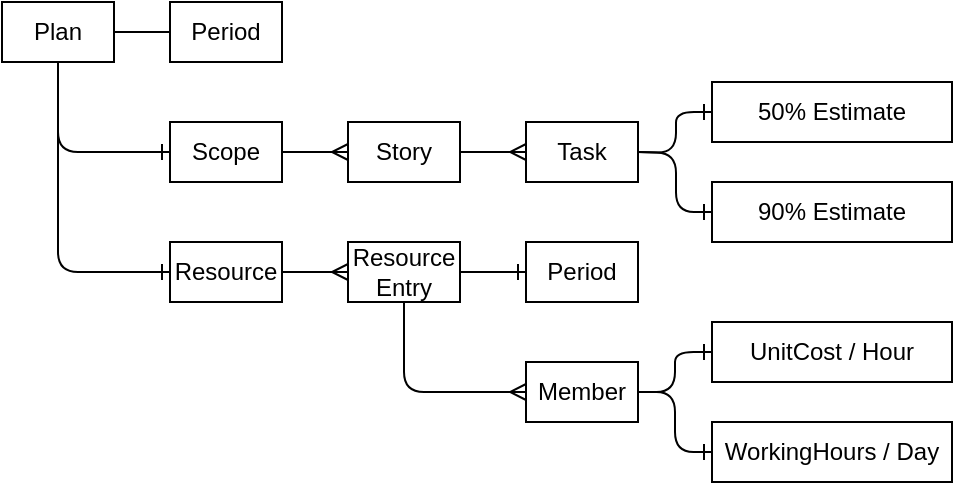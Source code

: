 <mxfile version="12.9.10" type="github">
  <diagram id="MNN5ywMe26SoIKPqFL2x" name="Page-1">
    <mxGraphModel dx="726" dy="450" grid="1" gridSize="10" guides="1" tooltips="1" connect="1" arrows="1" fold="1" page="1" pageScale="1" pageWidth="827" pageHeight="1169" math="0" shadow="0">
      <root>
        <mxCell id="0" />
        <mxCell id="1" parent="0" />
        <mxCell id="Ie44XaZ6SfPMzWSGEnbk-3" value="Scope" style="rounded=0;whiteSpace=wrap;html=1;" parent="1" vertex="1">
          <mxGeometry x="370" y="150" width="56" height="30" as="geometry" />
        </mxCell>
        <mxCell id="Ie44XaZ6SfPMzWSGEnbk-7" value="Story" style="rounded=0;whiteSpace=wrap;html=1;" parent="1" vertex="1">
          <mxGeometry x="459" y="150" width="56" height="30" as="geometry" />
        </mxCell>
        <mxCell id="Ie44XaZ6SfPMzWSGEnbk-10" value="Resource" style="rounded=0;whiteSpace=wrap;html=1;" parent="1" vertex="1">
          <mxGeometry x="370" y="210" width="56" height="30" as="geometry" />
        </mxCell>
        <mxCell id="Ie44XaZ6SfPMzWSGEnbk-11" value="Period" style="rounded=0;whiteSpace=wrap;html=1;" parent="1" vertex="1">
          <mxGeometry x="370" y="90" width="56" height="30" as="geometry" />
        </mxCell>
        <mxCell id="Ie44XaZ6SfPMzWSGEnbk-12" value="Member" style="rounded=0;whiteSpace=wrap;html=1;" parent="1" vertex="1">
          <mxGeometry x="548" y="270" width="56" height="30" as="geometry" />
        </mxCell>
        <mxCell id="Ie44XaZ6SfPMzWSGEnbk-13" value="UnitCost / Hour" style="rounded=0;whiteSpace=wrap;html=1;" parent="1" vertex="1">
          <mxGeometry x="641" y="250" width="120" height="30" as="geometry" />
        </mxCell>
        <mxCell id="Ie44XaZ6SfPMzWSGEnbk-14" value="WorkingHours / Day" style="rounded=0;whiteSpace=wrap;html=1;" parent="1" vertex="1">
          <mxGeometry x="641" y="300" width="120" height="30" as="geometry" />
        </mxCell>
        <mxCell id="Ie44XaZ6SfPMzWSGEnbk-15" value="" style="fontSize=12;html=1;endArrow=none;startArrow=ERmany;exitX=0;exitY=0.5;exitDx=0;exitDy=0;entryX=1;entryY=0.5;entryDx=0;entryDy=0;edgeStyle=orthogonalEdgeStyle;endFill=0;" parent="1" source="Ie44XaZ6SfPMzWSGEnbk-7" target="Ie44XaZ6SfPMzWSGEnbk-3" edge="1">
          <mxGeometry width="100" height="100" relative="1" as="geometry">
            <mxPoint x="332" y="290" as="sourcePoint" />
            <mxPoint x="320" y="180" as="targetPoint" />
          </mxGeometry>
        </mxCell>
        <mxCell id="Ie44XaZ6SfPMzWSGEnbk-16" value="Resource&lt;br&gt;Entry" style="rounded=0;whiteSpace=wrap;html=1;" parent="1" vertex="1">
          <mxGeometry x="459" y="210" width="56" height="30" as="geometry" />
        </mxCell>
        <mxCell id="Ie44XaZ6SfPMzWSGEnbk-17" value="Period" style="rounded=0;whiteSpace=wrap;html=1;" parent="1" vertex="1">
          <mxGeometry x="548" y="210" width="56" height="30" as="geometry" />
        </mxCell>
        <mxCell id="Ie44XaZ6SfPMzWSGEnbk-18" value="Plan" style="rounded=0;whiteSpace=wrap;html=1;" parent="1" vertex="1">
          <mxGeometry x="286" y="90" width="56" height="30" as="geometry" />
        </mxCell>
        <mxCell id="Ie44XaZ6SfPMzWSGEnbk-20" value="" style="fontSize=12;html=1;endArrow=none;startArrow=ERmany;entryX=1;entryY=0.5;entryDx=0;entryDy=0;exitX=0;exitY=0.5;exitDx=0;exitDy=0;edgeStyle=orthogonalEdgeStyle;endFill=0;" parent="1" source="Ie44XaZ6SfPMzWSGEnbk-16" target="Ie44XaZ6SfPMzWSGEnbk-10" edge="1">
          <mxGeometry width="100" height="100" relative="1" as="geometry">
            <mxPoint x="320" y="290" as="sourcePoint" />
            <mxPoint x="420" y="190" as="targetPoint" />
          </mxGeometry>
        </mxCell>
        <mxCell id="YoVkEKcErNvpQU3gr6g3-3" value="" style="edgeStyle=orthogonalEdgeStyle;fontSize=12;html=1;endArrow=ERone;endFill=1;exitX=1;exitY=0.5;exitDx=0;exitDy=0;entryX=0;entryY=0.5;entryDx=0;entryDy=0;" parent="1" source="Ie44XaZ6SfPMzWSGEnbk-16" target="Ie44XaZ6SfPMzWSGEnbk-17" edge="1">
          <mxGeometry width="100" height="100" relative="1" as="geometry">
            <mxPoint x="506" y="250" as="sourcePoint" />
            <mxPoint x="550" y="225" as="targetPoint" />
          </mxGeometry>
        </mxCell>
        <mxCell id="YoVkEKcErNvpQU3gr6g3-4" value="" style="edgeStyle=orthogonalEdgeStyle;fontSize=12;html=1;endArrow=ERone;endFill=1;entryX=0;entryY=0.5;entryDx=0;entryDy=0;exitX=1;exitY=0.5;exitDx=0;exitDy=0;" parent="1" source="Ie44XaZ6SfPMzWSGEnbk-12" target="Ie44XaZ6SfPMzWSGEnbk-13" edge="1">
          <mxGeometry width="100" height="100" relative="1" as="geometry">
            <mxPoint x="497" y="250" as="sourcePoint" />
            <mxPoint x="558" y="295" as="targetPoint" />
          </mxGeometry>
        </mxCell>
        <mxCell id="YoVkEKcErNvpQU3gr6g3-5" value="" style="edgeStyle=orthogonalEdgeStyle;fontSize=12;html=1;endArrow=ERone;endFill=1;entryX=0;entryY=0.5;entryDx=0;entryDy=0;exitX=1;exitY=0.5;exitDx=0;exitDy=0;" parent="1" source="Ie44XaZ6SfPMzWSGEnbk-12" target="Ie44XaZ6SfPMzWSGEnbk-14" edge="1">
          <mxGeometry width="100" height="100" relative="1" as="geometry">
            <mxPoint x="614" y="295" as="sourcePoint" />
            <mxPoint x="651" y="275" as="targetPoint" />
          </mxGeometry>
        </mxCell>
        <mxCell id="YoVkEKcErNvpQU3gr6g3-6" value="" style="edgeStyle=orthogonalEdgeStyle;fontSize=12;html=1;endArrow=ERone;endFill=1;entryX=0;entryY=0.5;entryDx=0;entryDy=0;exitX=0.5;exitY=1;exitDx=0;exitDy=0;" parent="1" source="Ie44XaZ6SfPMzWSGEnbk-18" target="Ie44XaZ6SfPMzWSGEnbk-3" edge="1">
          <mxGeometry width="100" height="100" relative="1" as="geometry">
            <mxPoint x="290" y="80" as="sourcePoint" />
            <mxPoint x="510" y="160" as="targetPoint" />
          </mxGeometry>
        </mxCell>
        <mxCell id="YoVkEKcErNvpQU3gr6g3-8" value="" style="edgeStyle=orthogonalEdgeStyle;fontSize=12;html=1;endArrow=ERone;endFill=1;entryX=0;entryY=0.5;entryDx=0;entryDy=0;exitX=0.5;exitY=1;exitDx=0;exitDy=0;" parent="1" source="Ie44XaZ6SfPMzWSGEnbk-18" target="Ie44XaZ6SfPMzWSGEnbk-10" edge="1">
          <mxGeometry width="100" height="100" relative="1" as="geometry">
            <mxPoint x="280" y="150" as="sourcePoint" />
            <mxPoint x="510" y="160" as="targetPoint" />
          </mxGeometry>
        </mxCell>
        <mxCell id="YoVkEKcErNvpQU3gr6g3-9" value="" style="endArrow=none;html=1;rounded=0;exitX=1;exitY=0.5;exitDx=0;exitDy=0;entryX=0;entryY=0.5;entryDx=0;entryDy=0;" parent="1" source="Ie44XaZ6SfPMzWSGEnbk-18" target="Ie44XaZ6SfPMzWSGEnbk-11" edge="1">
          <mxGeometry relative="1" as="geometry">
            <mxPoint x="380" y="230" as="sourcePoint" />
            <mxPoint x="540" y="230" as="targetPoint" />
          </mxGeometry>
        </mxCell>
        <mxCell id="YoVkEKcErNvpQU3gr6g3-10" value="" style="fontSize=12;html=1;endArrow=none;startArrow=ERmany;entryX=0.5;entryY=1;entryDx=0;entryDy=0;exitX=0;exitY=0.5;exitDx=0;exitDy=0;edgeStyle=orthogonalEdgeStyle;endFill=0;" parent="1" source="Ie44XaZ6SfPMzWSGEnbk-12" target="Ie44XaZ6SfPMzWSGEnbk-16" edge="1">
          <mxGeometry width="100" height="100" relative="1" as="geometry">
            <mxPoint x="469" y="235" as="sourcePoint" />
            <mxPoint x="436" y="235" as="targetPoint" />
          </mxGeometry>
        </mxCell>
        <mxCell id="YoVkEKcErNvpQU3gr6g3-11" value="Task" style="rounded=0;whiteSpace=wrap;html=1;" parent="1" vertex="1">
          <mxGeometry x="548" y="150" width="56" height="30" as="geometry" />
        </mxCell>
        <mxCell id="YoVkEKcErNvpQU3gr6g3-12" value="" style="fontSize=12;html=1;endArrow=none;startArrow=ERmany;exitX=0;exitY=0.5;exitDx=0;exitDy=0;edgeStyle=orthogonalEdgeStyle;endFill=0;entryX=1;entryY=0.5;entryDx=0;entryDy=0;" parent="1" source="YoVkEKcErNvpQU3gr6g3-11" target="Ie44XaZ6SfPMzWSGEnbk-7" edge="1">
          <mxGeometry width="100" height="100" relative="1" as="geometry">
            <mxPoint x="421" y="290" as="sourcePoint" />
            <mxPoint x="530" y="190" as="targetPoint" />
          </mxGeometry>
        </mxCell>
        <mxCell id="5SJN1j0xhOBY22DCgTaz-1" value="50% Estimate" style="rounded=0;whiteSpace=wrap;html=1;" vertex="1" parent="1">
          <mxGeometry x="641" y="130" width="120" height="30" as="geometry" />
        </mxCell>
        <mxCell id="5SJN1j0xhOBY22DCgTaz-2" value="90% Estimate" style="rounded=0;whiteSpace=wrap;html=1;" vertex="1" parent="1">
          <mxGeometry x="641" y="180" width="120" height="30" as="geometry" />
        </mxCell>
        <mxCell id="5SJN1j0xhOBY22DCgTaz-3" value="" style="edgeStyle=orthogonalEdgeStyle;fontSize=12;html=1;endArrow=ERone;endFill=1;entryX=0;entryY=0.5;entryDx=0;entryDy=0;exitX=1;exitY=0.5;exitDx=0;exitDy=0;" edge="1" parent="1" target="5SJN1j0xhOBY22DCgTaz-1">
          <mxGeometry width="100" height="100" relative="1" as="geometry">
            <mxPoint x="604" y="165" as="sourcePoint" />
            <mxPoint x="558" y="175" as="targetPoint" />
          </mxGeometry>
        </mxCell>
        <mxCell id="5SJN1j0xhOBY22DCgTaz-4" value="" style="edgeStyle=orthogonalEdgeStyle;fontSize=12;html=1;endArrow=ERone;endFill=1;entryX=0;entryY=0.5;entryDx=0;entryDy=0;exitX=1;exitY=0.5;exitDx=0;exitDy=0;" edge="1" parent="1" target="5SJN1j0xhOBY22DCgTaz-2">
          <mxGeometry width="100" height="100" relative="1" as="geometry">
            <mxPoint x="604" y="165" as="sourcePoint" />
            <mxPoint x="651" y="155" as="targetPoint" />
          </mxGeometry>
        </mxCell>
      </root>
    </mxGraphModel>
  </diagram>
</mxfile>
